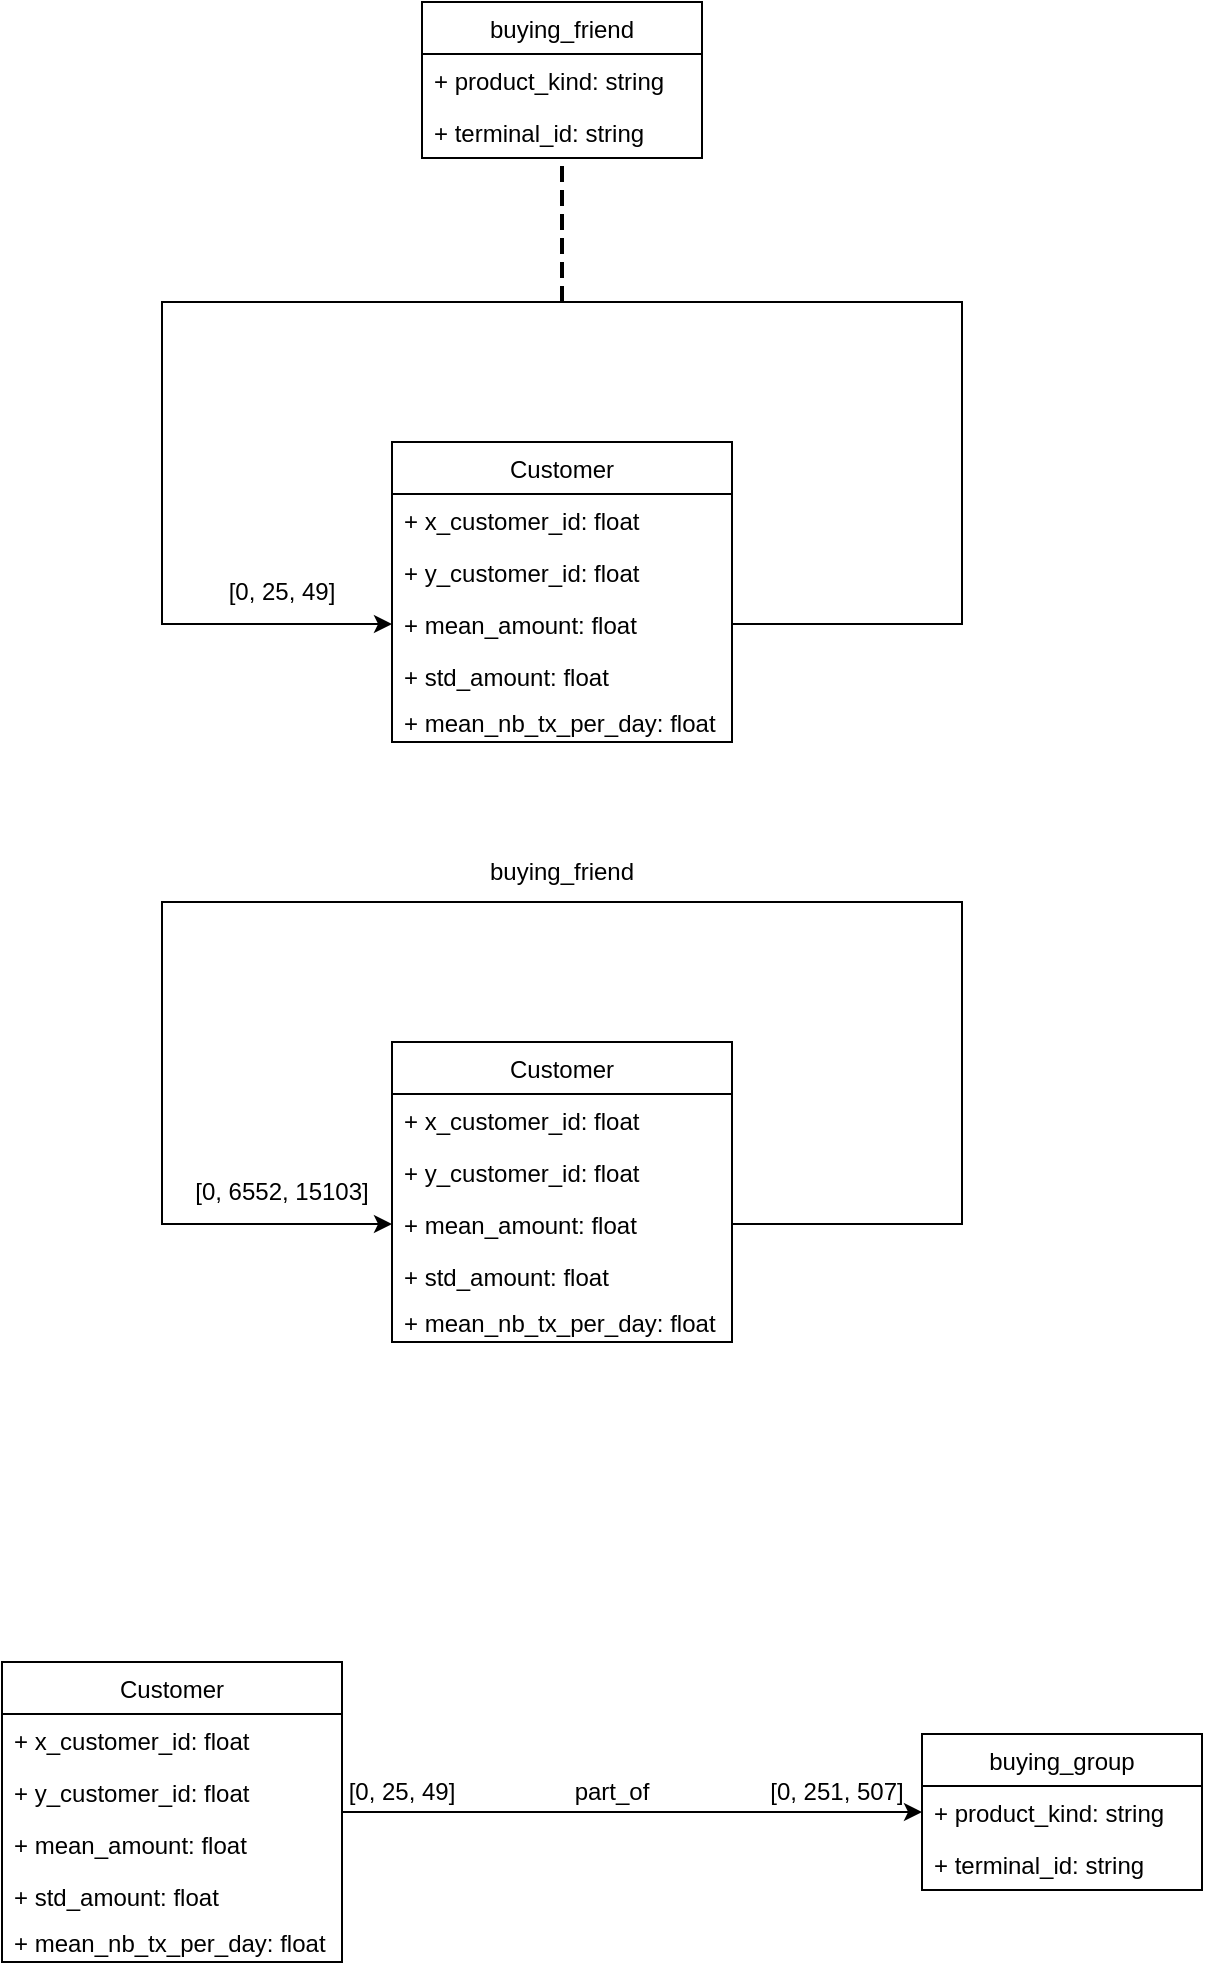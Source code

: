 <mxfile version="16.1.4" type="device"><diagram id="6YLAYnoLbfCI2POmTAt3" name="Page-1"><mxGraphModel dx="998" dy="548" grid="1" gridSize="10" guides="1" tooltips="1" connect="1" arrows="1" fold="1" page="1" pageScale="1" pageWidth="850" pageHeight="1100" math="0" shadow="0"><root><mxCell id="0"/><mxCell id="1" parent="0"/><mxCell id="M7k0OFMzyeXTjBo0hR4R-1" value="Customer" style="swimlane;fontStyle=0;childLayout=stackLayout;horizontal=1;startSize=26;fillColor=none;horizontalStack=0;resizeParent=1;resizeParentMax=0;resizeLast=0;collapsible=1;marginBottom=0;" parent="1" vertex="1"><mxGeometry x="315" y="270" width="170" height="150" as="geometry"/></mxCell><mxCell id="M7k0OFMzyeXTjBo0hR4R-2" value="+ x_customer_id: float" style="text;strokeColor=none;fillColor=none;align=left;verticalAlign=top;spacingLeft=4;spacingRight=4;overflow=hidden;rotatable=0;points=[[0,0.5],[1,0.5]];portConstraint=eastwest;" parent="M7k0OFMzyeXTjBo0hR4R-1" vertex="1"><mxGeometry y="26" width="170" height="26" as="geometry"/></mxCell><mxCell id="M7k0OFMzyeXTjBo0hR4R-3" value="+ y_customer_id: float" style="text;strokeColor=none;fillColor=none;align=left;verticalAlign=top;spacingLeft=4;spacingRight=4;overflow=hidden;rotatable=0;points=[[0,0.5],[1,0.5]];portConstraint=eastwest;" parent="M7k0OFMzyeXTjBo0hR4R-1" vertex="1"><mxGeometry y="52" width="170" height="26" as="geometry"/></mxCell><mxCell id="M7k0OFMzyeXTjBo0hR4R-4" value="+ mean_amount: float" style="text;strokeColor=none;fillColor=none;align=left;verticalAlign=top;spacingLeft=4;spacingRight=4;overflow=hidden;rotatable=0;points=[[0,0.5],[1,0.5]];portConstraint=eastwest;fontSize=12;" parent="M7k0OFMzyeXTjBo0hR4R-1" vertex="1"><mxGeometry y="78" width="170" height="26" as="geometry"/></mxCell><mxCell id="M7k0OFMzyeXTjBo0hR4R-5" value="+ std_amount: float" style="text;strokeColor=none;fillColor=none;align=left;verticalAlign=top;spacingLeft=4;spacingRight=4;overflow=hidden;rotatable=0;points=[[0,0.5],[1,0.5]];portConstraint=eastwest;fontSize=12;" parent="M7k0OFMzyeXTjBo0hR4R-1" vertex="1"><mxGeometry y="104" width="170" height="26" as="geometry"/></mxCell><mxCell id="M7k0OFMzyeXTjBo0hR4R-6" value="+ mean_nb_tx_per_day: float" style="text;strokeColor=none;fillColor=none;align=left;verticalAlign=middle;spacingLeft=4;spacingRight=4;overflow=hidden;rotatable=0;points=[[0,0.5],[1,0.5]];portConstraint=eastwest;fontStyle=0" parent="M7k0OFMzyeXTjBo0hR4R-1" vertex="1"><mxGeometry y="130" width="170" height="20" as="geometry"/></mxCell><mxCell id="Cpqc9LfoNgiSQs2mlgtp-2" style="edgeStyle=orthogonalEdgeStyle;rounded=0;orthogonalLoop=1;jettySize=auto;html=1;exitX=1;exitY=0.5;exitDx=0;exitDy=0;entryX=0;entryY=0.5;entryDx=0;entryDy=0;" parent="M7k0OFMzyeXTjBo0hR4R-1" source="M7k0OFMzyeXTjBo0hR4R-4" target="M7k0OFMzyeXTjBo0hR4R-4" edge="1"><mxGeometry relative="1" as="geometry"><Array as="points"><mxPoint x="285" y="91"/><mxPoint x="285" y="-70"/><mxPoint x="-115" y="-70"/><mxPoint x="-115" y="91"/></Array></mxGeometry></mxCell><mxCell id="M7k0OFMzyeXTjBo0hR4R-43" value="[0, 25, 49]" style="text;html=1;strokeColor=none;fillColor=none;align=center;verticalAlign=middle;whiteSpace=wrap;rounded=0;" parent="1" vertex="1"><mxGeometry x="210" y="330" width="100" height="30" as="geometry"/></mxCell><mxCell id="Cpqc9LfoNgiSQs2mlgtp-3" value="" style="endArrow=none;dashed=1;html=1;strokeWidth=2;rounded=0;" parent="1" edge="1"><mxGeometry width="50" height="50" relative="1" as="geometry"><mxPoint x="400" y="200" as="sourcePoint"/><mxPoint x="400" y="200" as="targetPoint"/><Array as="points"><mxPoint x="400" y="130"/></Array></mxGeometry></mxCell><mxCell id="Cpqc9LfoNgiSQs2mlgtp-9" value="buying_friend" style="swimlane;fontStyle=0;childLayout=stackLayout;horizontal=1;startSize=26;fillColor=none;horizontalStack=0;resizeParent=1;resizeParentMax=0;resizeLast=0;collapsible=1;marginBottom=0;" parent="1" vertex="1"><mxGeometry x="330" y="50" width="140" height="78" as="geometry"/></mxCell><mxCell id="Cpqc9LfoNgiSQs2mlgtp-10" value="+ product_kind: string" style="text;strokeColor=none;fillColor=none;align=left;verticalAlign=top;spacingLeft=4;spacingRight=4;overflow=hidden;rotatable=0;points=[[0,0.5],[1,0.5]];portConstraint=eastwest;" parent="Cpqc9LfoNgiSQs2mlgtp-9" vertex="1"><mxGeometry y="26" width="140" height="26" as="geometry"/></mxCell><mxCell id="Cpqc9LfoNgiSQs2mlgtp-11" value="+ terminal_id: string" style="text;strokeColor=none;fillColor=none;align=left;verticalAlign=top;spacingLeft=4;spacingRight=4;overflow=hidden;rotatable=0;points=[[0,0.5],[1,0.5]];portConstraint=eastwest;" parent="Cpqc9LfoNgiSQs2mlgtp-9" vertex="1"><mxGeometry y="52" width="140" height="26" as="geometry"/></mxCell><mxCell id="fBmabI6PEq6kAYHIggSb-1" value="Customer" style="swimlane;fontStyle=0;childLayout=stackLayout;horizontal=1;startSize=26;fillColor=none;horizontalStack=0;resizeParent=1;resizeParentMax=0;resizeLast=0;collapsible=1;marginBottom=0;" parent="1" vertex="1"><mxGeometry x="315" y="570" width="170" height="150" as="geometry"/></mxCell><mxCell id="fBmabI6PEq6kAYHIggSb-2" value="+ x_customer_id: float" style="text;strokeColor=none;fillColor=none;align=left;verticalAlign=top;spacingLeft=4;spacingRight=4;overflow=hidden;rotatable=0;points=[[0,0.5],[1,0.5]];portConstraint=eastwest;" parent="fBmabI6PEq6kAYHIggSb-1" vertex="1"><mxGeometry y="26" width="170" height="26" as="geometry"/></mxCell><mxCell id="fBmabI6PEq6kAYHIggSb-3" value="+ y_customer_id: float" style="text;strokeColor=none;fillColor=none;align=left;verticalAlign=top;spacingLeft=4;spacingRight=4;overflow=hidden;rotatable=0;points=[[0,0.5],[1,0.5]];portConstraint=eastwest;" parent="fBmabI6PEq6kAYHIggSb-1" vertex="1"><mxGeometry y="52" width="170" height="26" as="geometry"/></mxCell><mxCell id="fBmabI6PEq6kAYHIggSb-4" value="+ mean_amount: float" style="text;strokeColor=none;fillColor=none;align=left;verticalAlign=top;spacingLeft=4;spacingRight=4;overflow=hidden;rotatable=0;points=[[0,0.5],[1,0.5]];portConstraint=eastwest;fontSize=12;" parent="fBmabI6PEq6kAYHIggSb-1" vertex="1"><mxGeometry y="78" width="170" height="26" as="geometry"/></mxCell><mxCell id="fBmabI6PEq6kAYHIggSb-5" value="+ std_amount: float" style="text;strokeColor=none;fillColor=none;align=left;verticalAlign=top;spacingLeft=4;spacingRight=4;overflow=hidden;rotatable=0;points=[[0,0.5],[1,0.5]];portConstraint=eastwest;fontSize=12;" parent="fBmabI6PEq6kAYHIggSb-1" vertex="1"><mxGeometry y="104" width="170" height="26" as="geometry"/></mxCell><mxCell id="fBmabI6PEq6kAYHIggSb-6" value="+ mean_nb_tx_per_day: float" style="text;strokeColor=none;fillColor=none;align=left;verticalAlign=middle;spacingLeft=4;spacingRight=4;overflow=hidden;rotatable=0;points=[[0,0.5],[1,0.5]];portConstraint=eastwest;fontStyle=0" parent="fBmabI6PEq6kAYHIggSb-1" vertex="1"><mxGeometry y="130" width="170" height="20" as="geometry"/></mxCell><mxCell id="fBmabI6PEq6kAYHIggSb-7" style="edgeStyle=orthogonalEdgeStyle;rounded=0;orthogonalLoop=1;jettySize=auto;html=1;exitX=1;exitY=0.5;exitDx=0;exitDy=0;entryX=0;entryY=0.5;entryDx=0;entryDy=0;" parent="fBmabI6PEq6kAYHIggSb-1" source="fBmabI6PEq6kAYHIggSb-4" target="fBmabI6PEq6kAYHIggSb-4" edge="1"><mxGeometry relative="1" as="geometry"><Array as="points"><mxPoint x="285" y="91"/><mxPoint x="285" y="-70"/><mxPoint x="-115" y="-70"/><mxPoint x="-115" y="91"/></Array></mxGeometry></mxCell><mxCell id="fBmabI6PEq6kAYHIggSb-8" value="[0, 6552, 15103]" style="text;html=1;strokeColor=none;fillColor=none;align=center;verticalAlign=middle;whiteSpace=wrap;rounded=0;" parent="1" vertex="1"><mxGeometry x="210" y="630" width="100" height="30" as="geometry"/></mxCell><mxCell id="fBmabI6PEq6kAYHIggSb-13" value="&lt;span&gt;buying_friend&lt;/span&gt;" style="text;html=1;strokeColor=none;fillColor=none;align=center;verticalAlign=middle;whiteSpace=wrap;rounded=0;" parent="1" vertex="1"><mxGeometry x="370" y="470" width="60" height="30" as="geometry"/></mxCell><mxCell id="fBmabI6PEq6kAYHIggSb-28" style="edgeStyle=orthogonalEdgeStyle;rounded=0;orthogonalLoop=1;jettySize=auto;html=1;entryX=0;entryY=0.5;entryDx=0;entryDy=0;" parent="1" source="fBmabI6PEq6kAYHIggSb-14" target="fBmabI6PEq6kAYHIggSb-25" edge="1"><mxGeometry relative="1" as="geometry"/></mxCell><mxCell id="fBmabI6PEq6kAYHIggSb-14" value="Customer" style="swimlane;fontStyle=0;childLayout=stackLayout;horizontal=1;startSize=26;fillColor=none;horizontalStack=0;resizeParent=1;resizeParentMax=0;resizeLast=0;collapsible=1;marginBottom=0;" parent="1" vertex="1"><mxGeometry x="120" y="880" width="170" height="150" as="geometry"/></mxCell><mxCell id="fBmabI6PEq6kAYHIggSb-15" value="+ x_customer_id: float" style="text;strokeColor=none;fillColor=none;align=left;verticalAlign=top;spacingLeft=4;spacingRight=4;overflow=hidden;rotatable=0;points=[[0,0.5],[1,0.5]];portConstraint=eastwest;" parent="fBmabI6PEq6kAYHIggSb-14" vertex="1"><mxGeometry y="26" width="170" height="26" as="geometry"/></mxCell><mxCell id="fBmabI6PEq6kAYHIggSb-16" value="+ y_customer_id: float" style="text;strokeColor=none;fillColor=none;align=left;verticalAlign=top;spacingLeft=4;spacingRight=4;overflow=hidden;rotatable=0;points=[[0,0.5],[1,0.5]];portConstraint=eastwest;" parent="fBmabI6PEq6kAYHIggSb-14" vertex="1"><mxGeometry y="52" width="170" height="26" as="geometry"/></mxCell><mxCell id="fBmabI6PEq6kAYHIggSb-17" value="+ mean_amount: float" style="text;strokeColor=none;fillColor=none;align=left;verticalAlign=top;spacingLeft=4;spacingRight=4;overflow=hidden;rotatable=0;points=[[0,0.5],[1,0.5]];portConstraint=eastwest;fontSize=12;" parent="fBmabI6PEq6kAYHIggSb-14" vertex="1"><mxGeometry y="78" width="170" height="26" as="geometry"/></mxCell><mxCell id="fBmabI6PEq6kAYHIggSb-18" value="+ std_amount: float" style="text;strokeColor=none;fillColor=none;align=left;verticalAlign=top;spacingLeft=4;spacingRight=4;overflow=hidden;rotatable=0;points=[[0,0.5],[1,0.5]];portConstraint=eastwest;fontSize=12;" parent="fBmabI6PEq6kAYHIggSb-14" vertex="1"><mxGeometry y="104" width="170" height="26" as="geometry"/></mxCell><mxCell id="fBmabI6PEq6kAYHIggSb-19" value="+ mean_nb_tx_per_day: float" style="text;strokeColor=none;fillColor=none;align=left;verticalAlign=middle;spacingLeft=4;spacingRight=4;overflow=hidden;rotatable=0;points=[[0,0.5],[1,0.5]];portConstraint=eastwest;fontStyle=0" parent="fBmabI6PEq6kAYHIggSb-14" vertex="1"><mxGeometry y="130" width="170" height="20" as="geometry"/></mxCell><mxCell id="fBmabI6PEq6kAYHIggSb-24" value="buying_group" style="swimlane;fontStyle=0;childLayout=stackLayout;horizontal=1;startSize=26;fillColor=none;horizontalStack=0;resizeParent=1;resizeParentMax=0;resizeLast=0;collapsible=1;marginBottom=0;" parent="1" vertex="1"><mxGeometry x="580" y="916" width="140" height="78" as="geometry"/></mxCell><mxCell id="fBmabI6PEq6kAYHIggSb-25" value="+ product_kind: string" style="text;strokeColor=none;fillColor=none;align=left;verticalAlign=top;spacingLeft=4;spacingRight=4;overflow=hidden;rotatable=0;points=[[0,0.5],[1,0.5]];portConstraint=eastwest;" parent="fBmabI6PEq6kAYHIggSb-24" vertex="1"><mxGeometry y="26" width="140" height="26" as="geometry"/></mxCell><mxCell id="fBmabI6PEq6kAYHIggSb-26" value="+ terminal_id: string" style="text;strokeColor=none;fillColor=none;align=left;verticalAlign=top;spacingLeft=4;spacingRight=4;overflow=hidden;rotatable=0;points=[[0,0.5],[1,0.5]];portConstraint=eastwest;" parent="fBmabI6PEq6kAYHIggSb-24" vertex="1"><mxGeometry y="52" width="140" height="26" as="geometry"/></mxCell><mxCell id="fBmabI6PEq6kAYHIggSb-29" value="part_of" style="text;html=1;strokeColor=none;fillColor=none;align=center;verticalAlign=middle;whiteSpace=wrap;rounded=0;" parent="1" vertex="1"><mxGeometry x="395" y="930" width="60" height="30" as="geometry"/></mxCell><mxCell id="fBmabI6PEq6kAYHIggSb-30" value="[0, 251, 507]" style="text;html=1;strokeColor=none;fillColor=none;align=center;verticalAlign=middle;whiteSpace=wrap;rounded=0;" parent="1" vertex="1"><mxGeometry x="500" y="930" width="75" height="30" as="geometry"/></mxCell><mxCell id="fbYGtOsxsUgSikUsRwcH-1" value="[0, 25, 49]" style="text;html=1;strokeColor=none;fillColor=none;align=center;verticalAlign=middle;whiteSpace=wrap;rounded=0;" vertex="1" parent="1"><mxGeometry x="290" y="935" width="60" height="20" as="geometry"/></mxCell></root></mxGraphModel></diagram></mxfile>